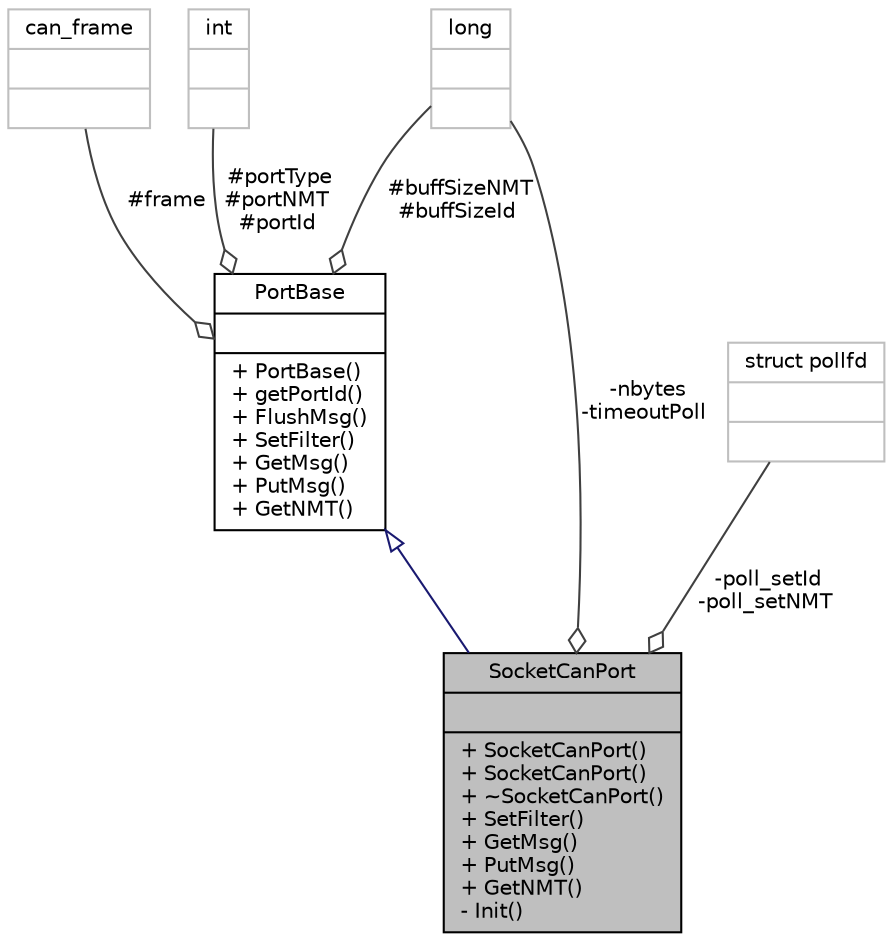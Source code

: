 digraph "SocketCanPort"
{
  bgcolor="transparent";
  edge [fontname="Helvetica",fontsize="10",labelfontname="Helvetica",labelfontsize="10"];
  node [fontname="Helvetica",fontsize="10",shape=record];
  Node1 [label="{SocketCanPort\n||+ SocketCanPort()\l+ SocketCanPort()\l+ ~SocketCanPort()\l+ SetFilter()\l+ GetMsg()\l+ PutMsg()\l+ GetNMT()\l- Init()\l}",height=0.2,width=0.4,color="black", fillcolor="grey75", style="filled", fontcolor="black"];
  Node2 -> Node1 [dir="back",color="midnightblue",fontsize="10",style="solid",arrowtail="onormal"];
  Node2 [label="{PortBase\n||+ PortBase()\l+ getPortId()\l+ FlushMsg()\l+ SetFilter()\l+ GetMsg()\l+ PutMsg()\l+ GetNMT()\l}",height=0.2,width=0.4,color="black",URL="$classPortBase.html"];
  Node3 -> Node2 [color="grey25",fontsize="10",style="solid",label=" #frame" ,arrowhead="odiamond"];
  Node3 [label="{can_frame\n||}",height=0.2,width=0.4,color="grey75"];
  Node4 -> Node2 [color="grey25",fontsize="10",style="solid",label=" #portType\n#portNMT\n#portId" ,arrowhead="odiamond"];
  Node4 [label="{int\n||}",height=0.2,width=0.4,color="grey75"];
  Node5 -> Node2 [color="grey25",fontsize="10",style="solid",label=" #buffSizeNMT\n#buffSizeId" ,arrowhead="odiamond"];
  Node5 [label="{long\n||}",height=0.2,width=0.4,color="grey75"];
  Node6 -> Node1 [color="grey25",fontsize="10",style="solid",label=" -poll_setId\n-poll_setNMT" ,arrowhead="odiamond"];
  Node6 [label="{struct pollfd\n||}",height=0.2,width=0.4,color="grey75"];
  Node5 -> Node1 [color="grey25",fontsize="10",style="solid",label=" -nbytes\n-timeoutPoll" ,arrowhead="odiamond"];
}
